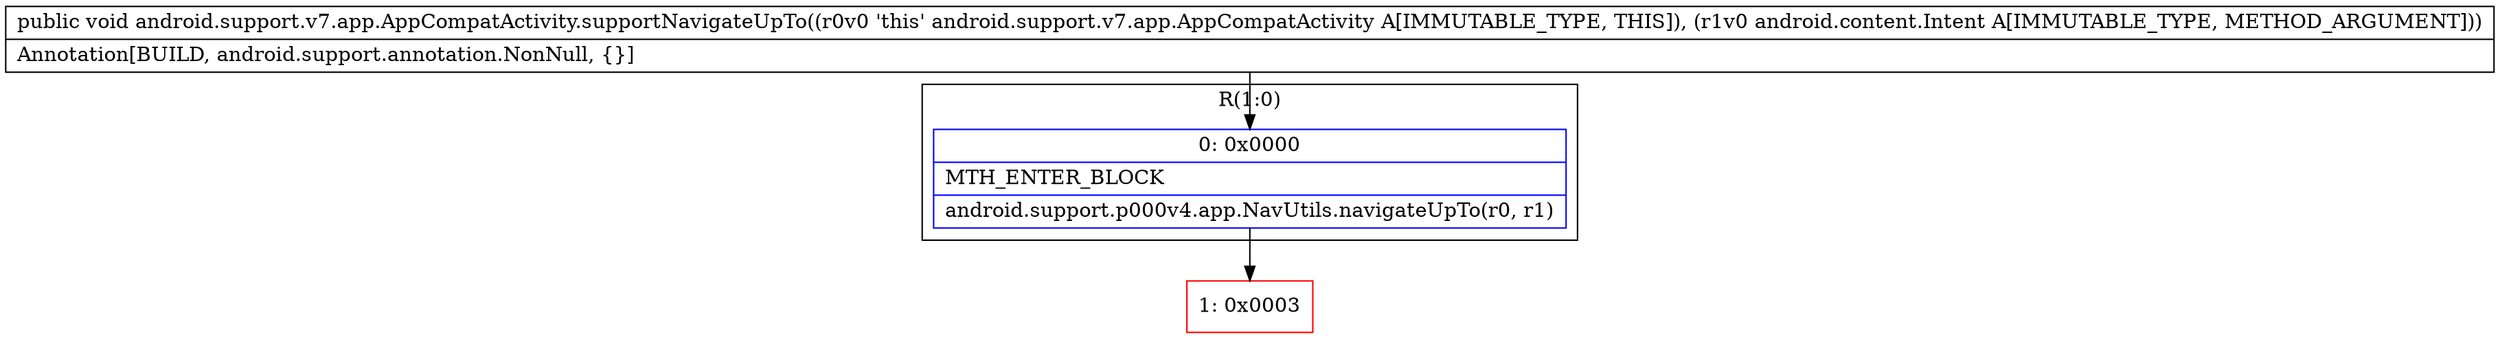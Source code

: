 digraph "CFG forandroid.support.v7.app.AppCompatActivity.supportNavigateUpTo(Landroid\/content\/Intent;)V" {
subgraph cluster_Region_1977188596 {
label = "R(1:0)";
node [shape=record,color=blue];
Node_0 [shape=record,label="{0\:\ 0x0000|MTH_ENTER_BLOCK\l|android.support.p000v4.app.NavUtils.navigateUpTo(r0, r1)\l}"];
}
Node_1 [shape=record,color=red,label="{1\:\ 0x0003}"];
MethodNode[shape=record,label="{public void android.support.v7.app.AppCompatActivity.supportNavigateUpTo((r0v0 'this' android.support.v7.app.AppCompatActivity A[IMMUTABLE_TYPE, THIS]), (r1v0 android.content.Intent A[IMMUTABLE_TYPE, METHOD_ARGUMENT]))  | Annotation[BUILD, android.support.annotation.NonNull, \{\}]\l}"];
MethodNode -> Node_0;
Node_0 -> Node_1;
}

